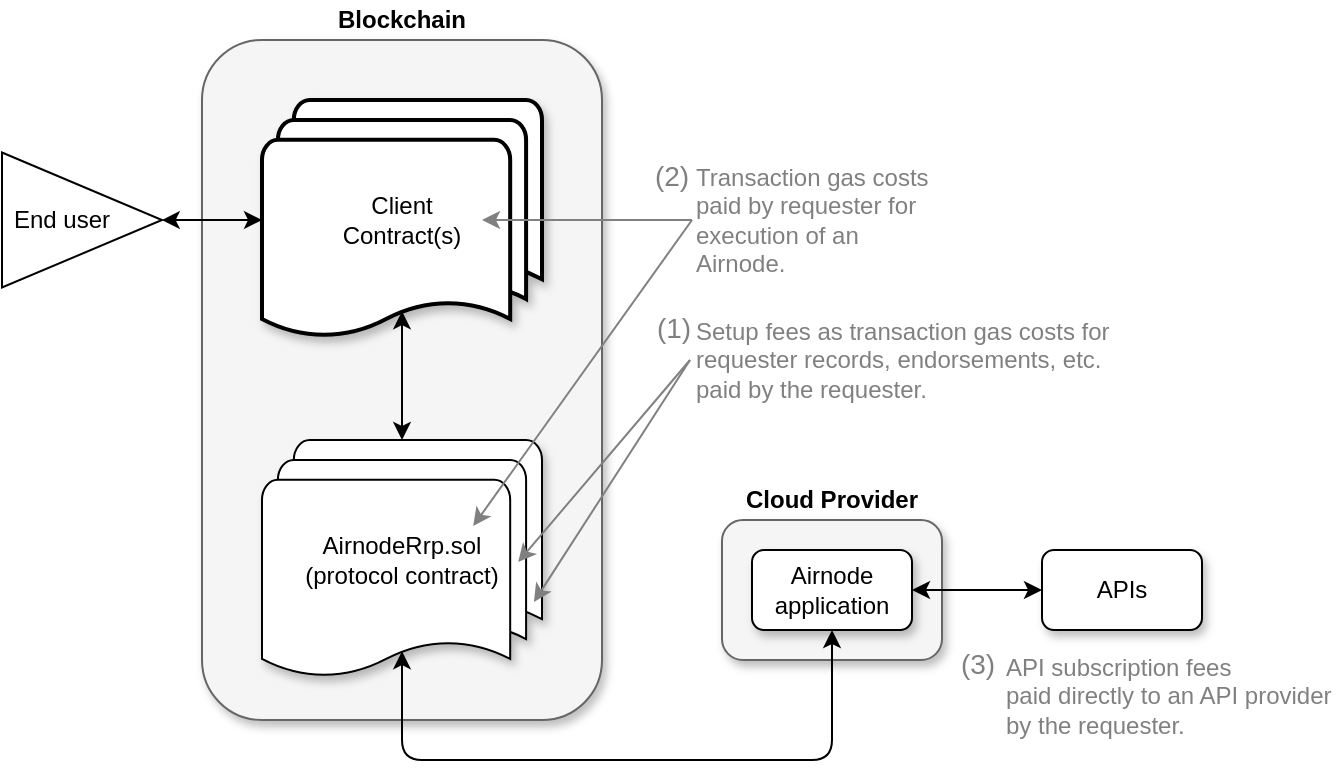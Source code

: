 <mxfile version="14.6.13" type="device"><diagram id="XTUzgSB3UoUFfkRJv44J" name="Page-1"><mxGraphModel dx="1106" dy="860" grid="1" gridSize="10" guides="1" tooltips="1" connect="1" arrows="1" fold="1" page="1" pageScale="1" pageWidth="850" pageHeight="1100" math="0" shadow="0"><root><mxCell id="0"/><mxCell id="1" parent="0"/><mxCell id="FnwZmqtuL4a1sPCcEbGi-1" value="" style="rounded=1;whiteSpace=wrap;html=1;shadow=1;fillColor=#f5f5f5;strokeColor=#666666;fontColor=#333333;" parent="1" vertex="1"><mxGeometry x="120" y="100" width="200" height="340" as="geometry"/></mxCell><mxCell id="FnwZmqtuL4a1sPCcEbGi-2" value="&lt;b&gt;Blockchain&lt;/b&gt;" style="text;html=1;strokeColor=none;fillColor=none;align=center;verticalAlign=middle;whiteSpace=wrap;rounded=0;" parent="1" vertex="1"><mxGeometry x="120" y="80" width="200" height="20" as="geometry"/></mxCell><mxCell id="FnwZmqtuL4a1sPCcEbGi-3" value="Client &lt;br&gt;Contract(s)" style="strokeWidth=2;html=1;shape=mxgraph.flowchart.multi-document;whiteSpace=wrap;shadow=1;" parent="1" vertex="1"><mxGeometry x="150" y="130" width="140" height="120" as="geometry"/></mxCell><mxCell id="FnwZmqtuL4a1sPCcEbGi-4" style="edgeStyle=orthogonalEdgeStyle;rounded=0;orthogonalLoop=1;jettySize=auto;html=1;entryX=0;entryY=0.5;entryDx=0;entryDy=0;entryPerimeter=0;startArrow=classic;startFill=1;" parent="1" source="FnwZmqtuL4a1sPCcEbGi-5" target="FnwZmqtuL4a1sPCcEbGi-3" edge="1"><mxGeometry relative="1" as="geometry"/></mxCell><mxCell id="FnwZmqtuL4a1sPCcEbGi-5" value="End user&amp;nbsp; &amp;nbsp; &amp;nbsp;&amp;nbsp;" style="triangle;whiteSpace=wrap;html=1;align=center;" parent="1" vertex="1"><mxGeometry x="20" y="156.25" width="80" height="67.5" as="geometry"/></mxCell><mxCell id="FnwZmqtuL4a1sPCcEbGi-6" value="AirnodeRrp.sol&lt;br&gt;(protocol contract)" style="strokeWidth=1;html=1;shape=mxgraph.flowchart.multi-document;whiteSpace=wrap;shadow=1;" parent="1" vertex="1"><mxGeometry x="150" y="300" width="140" height="120" as="geometry"/></mxCell><mxCell id="FnwZmqtuL4a1sPCcEbGi-7" value="" style="rounded=1;whiteSpace=wrap;html=1;fillColor=#f5f5f5;strokeColor=#666666;fontColor=#333333;shadow=1;" parent="1" vertex="1"><mxGeometry x="380" y="340" width="110" height="70" as="geometry"/></mxCell><mxCell id="FnwZmqtuL4a1sPCcEbGi-8" value="APIs" style="rounded=1;whiteSpace=wrap;html=1;shadow=1;" parent="1" vertex="1"><mxGeometry x="540" y="355" width="80" height="40" as="geometry"/></mxCell><mxCell id="FnwZmqtuL4a1sPCcEbGi-9" style="edgeStyle=orthogonalEdgeStyle;rounded=0;orthogonalLoop=1;jettySize=auto;html=1;entryX=0;entryY=0.5;entryDx=0;entryDy=0;startArrow=classic;startFill=1;" parent="1" source="FnwZmqtuL4a1sPCcEbGi-10" target="FnwZmqtuL4a1sPCcEbGi-8" edge="1"><mxGeometry relative="1" as="geometry"/></mxCell><mxCell id="FnwZmqtuL4a1sPCcEbGi-10" value="Airnode&lt;br&gt;application" style="rounded=1;whiteSpace=wrap;html=1;shadow=1;" parent="1" vertex="1"><mxGeometry x="395" y="355" width="80" height="40" as="geometry"/></mxCell><mxCell id="FnwZmqtuL4a1sPCcEbGi-11" value="&lt;b&gt;Cloud Provider&lt;/b&gt;" style="text;html=1;strokeColor=none;fillColor=none;align=center;verticalAlign=middle;whiteSpace=wrap;rounded=0;" parent="1" vertex="1"><mxGeometry x="380" y="320" width="110" height="20" as="geometry"/></mxCell><mxCell id="FnwZmqtuL4a1sPCcEbGi-12" value="" style="endArrow=classic;html=1;exitX=0.5;exitY=0.88;exitDx=0;exitDy=0;exitPerimeter=0;entryX=0.5;entryY=0;entryDx=0;entryDy=0;entryPerimeter=0;startArrow=classic;startFill=1;" parent="1" source="FnwZmqtuL4a1sPCcEbGi-3" target="FnwZmqtuL4a1sPCcEbGi-6" edge="1"><mxGeometry width="50" height="50" relative="1" as="geometry"><mxPoint x="440" y="230" as="sourcePoint"/><mxPoint x="420" y="360" as="targetPoint"/></mxGeometry></mxCell><mxCell id="FnwZmqtuL4a1sPCcEbGi-16" value="" style="endArrow=classic;startArrow=classic;html=1;fontColor=#808080;strokeWidth=1;entryX=0.5;entryY=0.88;entryDx=0;entryDy=0;entryPerimeter=0;exitX=0.5;exitY=1;exitDx=0;exitDy=0;" parent="1" source="FnwZmqtuL4a1sPCcEbGi-10" target="FnwZmqtuL4a1sPCcEbGi-6" edge="1"><mxGeometry width="50" height="50" relative="1" as="geometry"><mxPoint x="10" y="480" as="sourcePoint"/><mxPoint x="60" y="430" as="targetPoint"/><Array as="points"><mxPoint x="435" y="460"/><mxPoint x="220" y="460"/></Array></mxGeometry></mxCell><mxCell id="FnwZmqtuL4a1sPCcEbGi-17" value="" style="endArrow=none;html=1;entryX=0;entryY=0.5;entryDx=0;entryDy=0;endFill=0;startArrow=classic;startFill=1;fillColor=#f8cecc;fontColor=#808080;strokeColor=#808080;" parent="1" target="FnwZmqtuL4a1sPCcEbGi-18" edge="1"><mxGeometry width="50" height="50" relative="1" as="geometry"><mxPoint x="260" y="190" as="sourcePoint"/><mxPoint x="355" y="280" as="targetPoint"/></mxGeometry></mxCell><mxCell id="FnwZmqtuL4a1sPCcEbGi-18" value="&lt;font color=&quot;#808080&quot;&gt;Transaction gas costs paid by requester for execution of an Airnode.&lt;/font&gt;" style="text;html=1;strokeColor=none;fillColor=none;align=left;verticalAlign=middle;whiteSpace=wrap;rounded=0;fontColor=#FF3333;" parent="1" vertex="1"><mxGeometry x="365" y="180" width="120" height="20" as="geometry"/></mxCell><mxCell id="FnwZmqtuL4a1sPCcEbGi-20" value="" style="endArrow=classic;html=1;exitX=0;exitY=0.5;exitDx=0;exitDy=0;fontColor=#808080;strokeColor=#808080;" parent="1" source="FnwZmqtuL4a1sPCcEbGi-18" edge="1"><mxGeometry width="50" height="50" relative="1" as="geometry"><mxPoint x="360.62" y="270" as="sourcePoint"/><mxPoint x="255.62" y="343" as="targetPoint"/></mxGeometry></mxCell><mxCell id="FnwZmqtuL4a1sPCcEbGi-26" value="&lt;span&gt;Setup fees as transaction gas costs for requester records, endorsements, etc.&lt;/span&gt;&lt;br&gt;&lt;span&gt;paid by the requester.&lt;/span&gt;" style="text;html=1;strokeColor=none;fillColor=none;align=left;verticalAlign=middle;whiteSpace=wrap;rounded=0;fontColor=#808080;" parent="1" vertex="1"><mxGeometry x="365" y="250" width="230" height="20" as="geometry"/></mxCell><mxCell id="FnwZmqtuL4a1sPCcEbGi-27" value="" style="endArrow=classic;html=1;fontColor=#FF3333;exitX=0;exitY=0.5;exitDx=0;exitDy=0;entryX=1.014;entryY=0.692;entryDx=0;entryDy=0;entryPerimeter=0;strokeColor=#808080;" parent="1" edge="1"><mxGeometry width="50" height="50" relative="1" as="geometry"><mxPoint x="364" y="260" as="sourcePoint"/><mxPoint x="285.96" y="381.04" as="targetPoint"/></mxGeometry></mxCell><mxCell id="FnwZmqtuL4a1sPCcEbGi-28" value="" style="endArrow=classic;html=1;fontColor=#FF3333;exitX=0;exitY=0.5;exitDx=0;exitDy=0;entryX=0.979;entryY=0.567;entryDx=0;entryDy=0;entryPerimeter=0;strokeColor=#808080;" parent="1" edge="1"><mxGeometry width="50" height="50" relative="1" as="geometry"><mxPoint x="364" y="260" as="sourcePoint"/><mxPoint x="278.06" y="361.04" as="targetPoint"/></mxGeometry></mxCell><mxCell id="FnwZmqtuL4a1sPCcEbGi-30" value="API subscription fees&lt;br&gt;paid directly to an API provider&lt;br&gt;by the requester." style="text;whiteSpace=wrap;html=1;fontColor=#808080;" parent="1" vertex="1"><mxGeometry x="520" y="400" width="170" height="70" as="geometry"/></mxCell><mxCell id="FnwZmqtuL4a1sPCcEbGi-33" value="&lt;font style=&quot;font-size: 14px&quot;&gt;(2)&lt;/font&gt;" style="text;html=1;strokeColor=none;fillColor=none;align=center;verticalAlign=middle;whiteSpace=wrap;rounded=0;fontColor=#808080;" parent="1" vertex="1"><mxGeometry x="335" y="158" width="40" height="20" as="geometry"/></mxCell><mxCell id="FnwZmqtuL4a1sPCcEbGi-34" value="&lt;font style=&quot;font-size: 14px&quot;&gt;(1)&lt;/font&gt;" style="text;html=1;strokeColor=none;fillColor=none;align=center;verticalAlign=middle;whiteSpace=wrap;rounded=0;fontColor=#808080;" parent="1" vertex="1"><mxGeometry x="336" y="234" width="40" height="20" as="geometry"/></mxCell><mxCell id="FnwZmqtuL4a1sPCcEbGi-35" value="&lt;font style=&quot;font-size: 14px&quot;&gt;(3)&lt;/font&gt;" style="text;html=1;strokeColor=none;fillColor=none;align=center;verticalAlign=middle;whiteSpace=wrap;rounded=0;fontColor=#808080;" parent="1" vertex="1"><mxGeometry x="488" y="402" width="40" height="20" as="geometry"/></mxCell></root></mxGraphModel></diagram></mxfile>